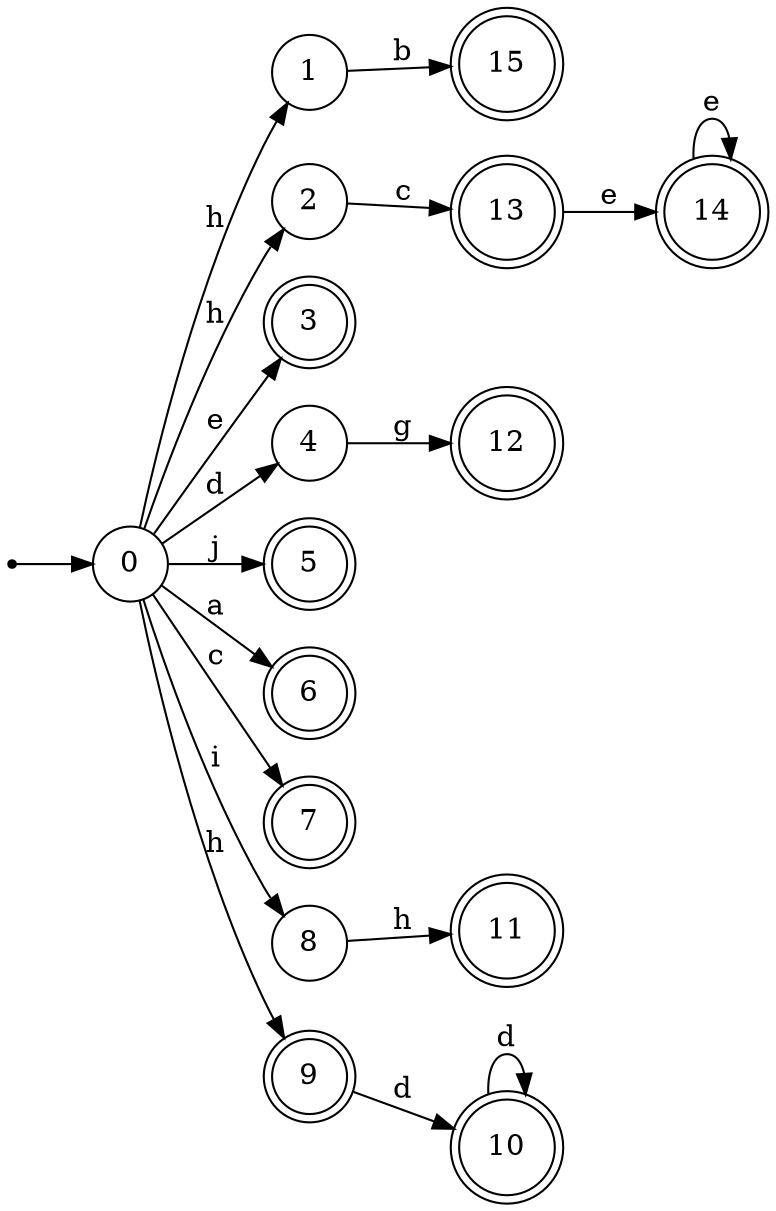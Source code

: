 digraph finite_state_machine {
rankdir=LR;
size="20,20";
node [shape = point]; "dummy0"
node [shape = circle]; "0";
"dummy0" -> "0";
node [shape = circle]; "1";
node [shape = circle]; "2";
node [shape = doublecircle]; "3";node [shape = circle]; "4";
node [shape = doublecircle]; "5";node [shape = doublecircle]; "6";node [shape = doublecircle]; "7";node [shape = circle]; "8";
node [shape = doublecircle]; "9";node [shape = doublecircle]; "10";node [shape = doublecircle]; "11";node [shape = doublecircle]; "12";node [shape = doublecircle]; "13";node [shape = doublecircle]; "14";node [shape = doublecircle]; "15";"0" -> "1" [label = "h"];
 "0" -> "2" [label = "h"];
 "0" -> "9" [label = "h"];
 "0" -> "3" [label = "e"];
 "0" -> "4" [label = "d"];
 "0" -> "5" [label = "j"];
 "0" -> "6" [label = "a"];
 "0" -> "7" [label = "c"];
 "0" -> "8" [label = "i"];
 "9" -> "10" [label = "d"];
 "10" -> "10" [label = "d"];
 "8" -> "11" [label = "h"];
 "4" -> "12" [label = "g"];
 "2" -> "13" [label = "c"];
 "13" -> "14" [label = "e"];
 "14" -> "14" [label = "e"];
 "1" -> "15" [label = "b"];
 }
